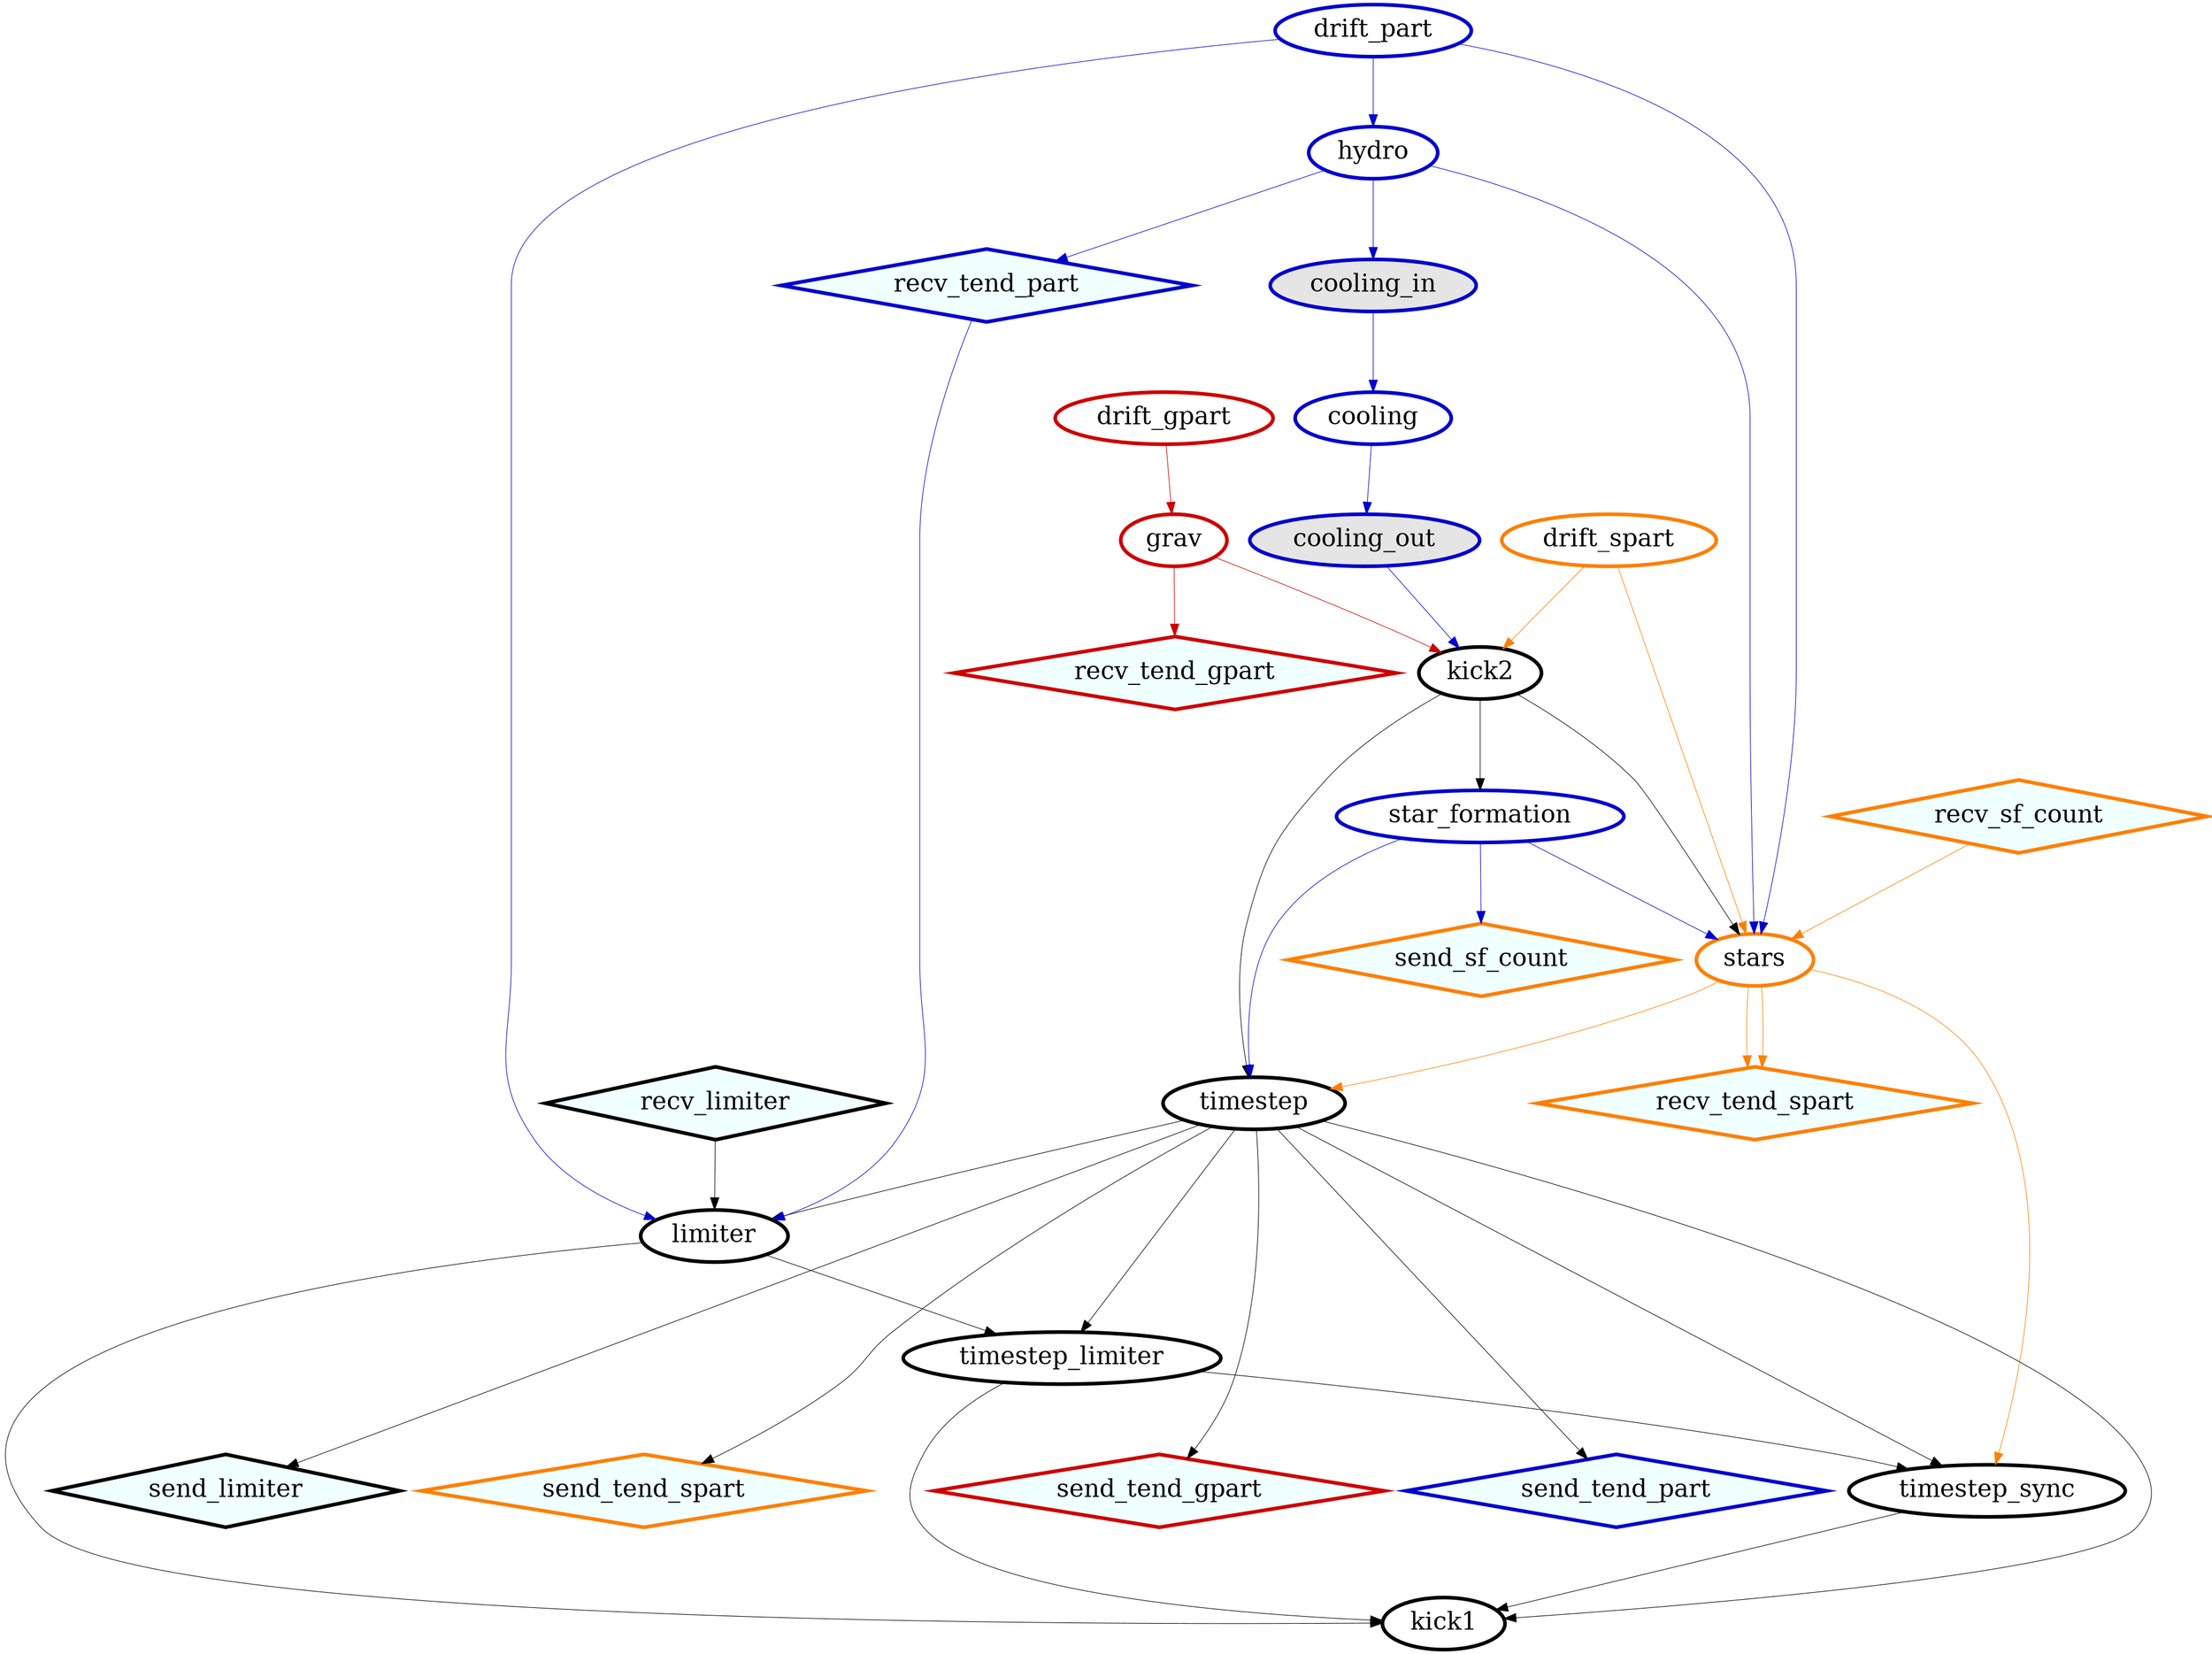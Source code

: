 digraph task_dep {
	 # Header
	 compound=true;
	 node[nodesep=0.1, fontsize=20, penwidth=3.];
	 edge[fontsize=0, penwidth=0.5];
	 ranksep=0.8;

	 # Special tasks
	 hydro[color=blue3];
	 limiter[color=black];
	 grav[color=red3];
	 stars[color=darkorange1];
	 drift_part[color=blue3];
	 drift_spart[color=darkorange1];
	 drift_gpart[color=red3];
	 kick2[color=black];
	 timestep[color=black];
	 timestep_limiter[color=black];
	 timestep_sync[color=black];
	 recv_limiter[shape=diamond,style=filled,fillcolor=azure,color=black];
	 recv_tend_part[shape=diamond,style=filled,fillcolor=azure,color=blue3];
	 recv_sf_count[shape=diamond,style=filled,fillcolor=azure,color=darkorange1];
	 cooling[color=blue3];
	 cooling_in[style=filled,fillcolor=grey90,color=blue3];
	 cooling_out[style=filled,fillcolor=grey90,color=blue3];
	 star_formation[color=blue3];
	 kick1[color=black];
	 recv_tend_gpart[shape=diamond,style=filled,fillcolor=azure,color=red3];
	 recv_tend_spart[shape=diamond,style=filled,fillcolor=azure,color=darkorange1];
	 send_tend_part[shape=diamond,style=filled,fillcolor=azure,color=blue3,rank=min];
	 send_limiter[shape=diamond,style=filled,fillcolor=azure,color=black,rank=min];
	 send_tend_spart[shape=diamond,style=filled,fillcolor=azure,color=darkorange1,rank=min];
	 send_tend_gpart[shape=diamond,style=filled,fillcolor=azure,color=red3,rank=min];
	 send_sf_count[shape=diamond,style=filled,fillcolor=azure,color=darkorange1];

	 # Dependencies
	 hydro->stars[fontcolor=blue3,color=blue3]
	 limiter->kick1[fontcolor=black,color=black]
	 limiter->timestep_limiter[fontcolor=black,color=black]
	 stars->timestep_sync[fontcolor=darkorange1,color=darkorange1]
	 hydro->recv_tend_part[fontcolor=blue3,color=blue3]
	 grav->recv_tend_gpart[fontcolor=red3,color=red3]
	 stars->recv_tend_spart[fontcolor=darkorange1,color=darkorange1]
	 stars->recv_tend_spart[fontcolor=darkorange1,color=darkorange1]
	 drift_part->hydro[fontcolor=blue3,color=blue3]
	 drift_part->stars[fontcolor=blue3,color=blue3]
	 drift_part->limiter[fontcolor=blue3,color=blue3]
	 drift_spart->kick2[fontcolor=darkorange1,color=darkorange1]
	 drift_spart->stars[fontcolor=darkorange1,color=darkorange1]
	 drift_gpart->grav[fontcolor=red3,color=red3]
	 hydro->cooling_in[fontcolor=blue3,color=blue3]
	 kick2->timestep[fontcolor=black,color=black]
	 kick2->stars[fontcolor=black,color=black]
	 kick2->star_formation[fontcolor=black,color=black]
	 timestep->kick1[fontcolor=black,color=black]
	 timestep->timestep_limiter[fontcolor=black,color=black]
	 timestep->timestep_sync[fontcolor=black,color=black]
	 timestep->limiter[fontcolor=black,color=black]
	 timestep->send_tend_part[fontcolor=black,color=black]
	 timestep->send_limiter[fontcolor=black,color=black]
	 timestep->send_tend_spart[fontcolor=black,color=black]
	 timestep->send_tend_gpart[fontcolor=black,color=black]
	 timestep_limiter->kick1[fontcolor=black,color=black]
	 timestep_limiter->timestep_sync[fontcolor=black,color=black]
	 timestep_sync->kick1[fontcolor=black,color=black]
	 recv_limiter->limiter[fontcolor=black,color=black]
	 recv_tend_part->limiter[fontcolor=blue3,color=blue3]
	  recv_sf_count->stars[fontcolor=darkorange1,color=darkorange1]
	 grav->kick2[fontcolor=red3,color=red3]
	 cooling->cooling_out[fontcolor=blue3,color=blue3]
	 cooling_in->cooling[fontcolor=blue3,color=blue3]
	 cooling_out->kick2[fontcolor=blue3,color=blue3]
	 star_formation->timestep[fontcolor=blue3,color=blue3]
	 star_formation->stars[fontcolor=blue3,color=blue3]
	 star_formation->send_sf_count[fontcolor=blue3,color=blue3]
	 stars->timestep[fontcolor=darkorange1,color=darkorange1]

   # style
   timestep_limiter->send_tend_part[style=invis];
   timestep_limiter->send_tend_gpart[style=invis];
   timestep_limiter->send_tend_spart[style=invis];
   timestep_limiter->send_limiter[style=invis];
}